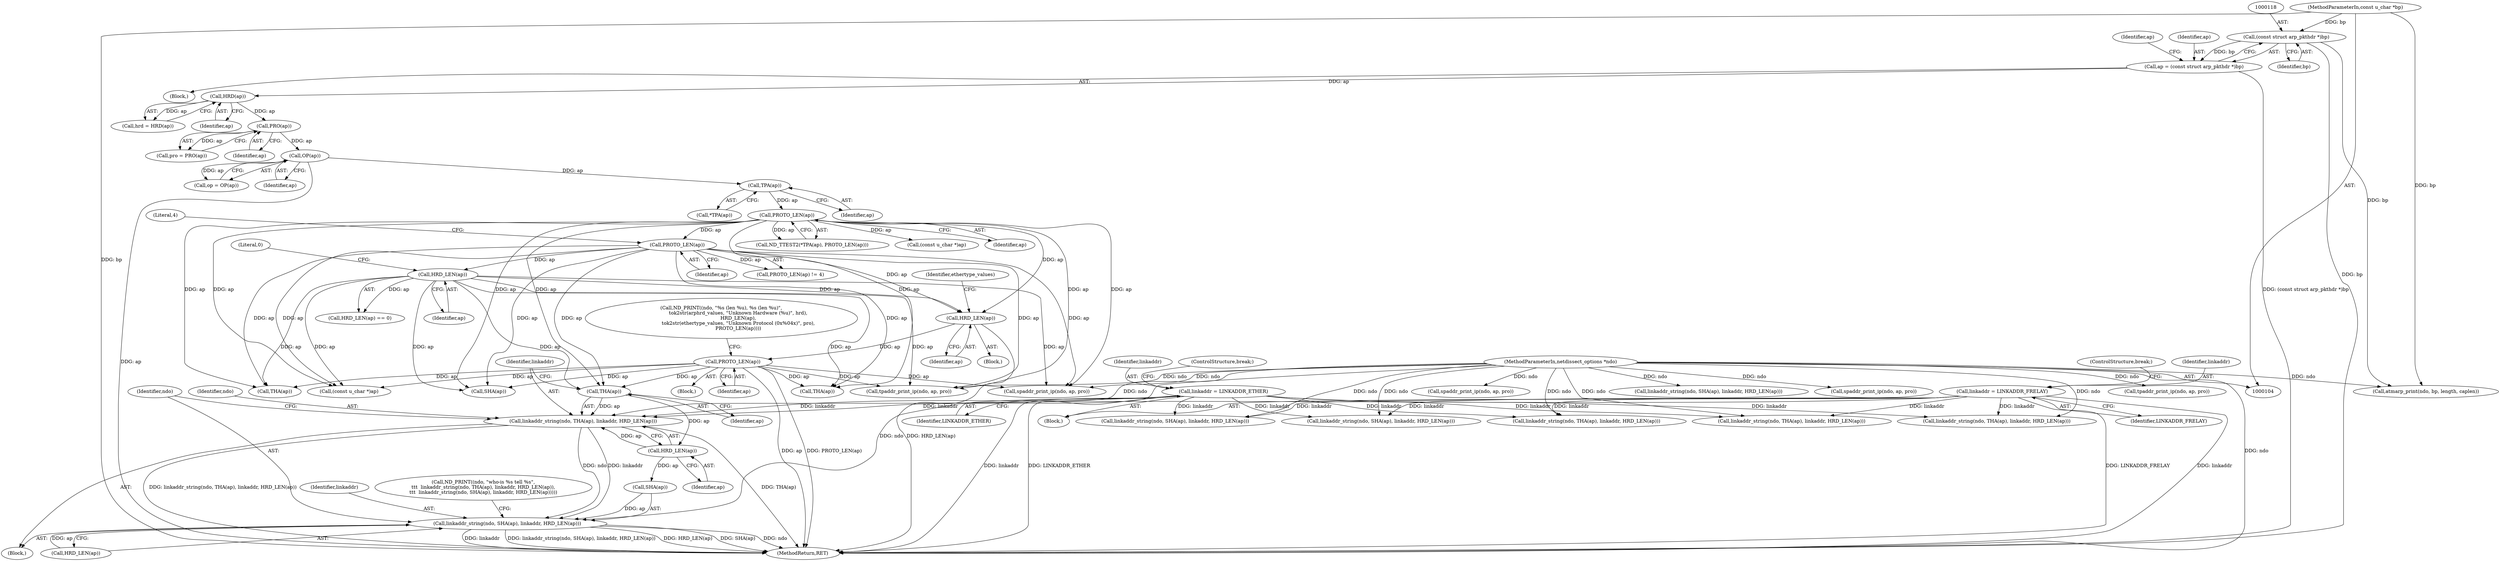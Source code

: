 digraph "0_tcpdump_13ab8d18617d616c7d343530f8a842e7143fb5cc@pointer" {
"1000358" [label="(Call,linkaddr_string(ndo, THA(ap), linkaddr, HRD_LEN(ap)))"];
"1000105" [label="(MethodParameterIn,netdissect_options *ndo)"];
"1000360" [label="(Call,THA(ap))"];
"1000227" [label="(Call,PROTO_LEN(ap))"];
"1000220" [label="(Call,HRD_LEN(ap))"];
"1000202" [label="(Call,HRD_LEN(ap))"];
"1000197" [label="(Call,PROTO_LEN(ap))"];
"1000161" [label="(Call,PROTO_LEN(ap))"];
"1000159" [label="(Call,TPA(ap))"];
"1000133" [label="(Call,OP(ap))"];
"1000129" [label="(Call,PRO(ap))"];
"1000125" [label="(Call,HRD(ap))"];
"1000115" [label="(Call,ap = (const struct arp_pkthdr *)bp)"];
"1000117" [label="(Call,(const struct arp_pkthdr *)bp)"];
"1000106" [label="(MethodParameterIn,const u_char *bp)"];
"1000151" [label="(Call,linkaddr = LINKADDR_ETHER)"];
"1000146" [label="(Call,linkaddr = LINKADDR_FRELAY)"];
"1000363" [label="(Call,HRD_LEN(ap))"];
"1000365" [label="(Call,linkaddr_string(ndo, SHA(ap), linkaddr, HRD_LEN(ap)))"];
"1000139" [label="(Call,atmarp_print(ndo, bp, length, caplen))"];
"1000325" [label="(Call,linkaddr_string(ndo, SHA(ap), linkaddr, HRD_LEN(ap)))"];
"1000197" [label="(Call,PROTO_LEN(ap))"];
"1000126" [label="(Identifier,ap)"];
"1000198" [label="(Identifier,ap)"];
"1000413" [label="(MethodReturn,RET)"];
"1000196" [label="(Call,PROTO_LEN(ap) != 4)"];
"1000224" [label="(Identifier,ethertype_values)"];
"1000370" [label="(Call,HRD_LEN(ap))"];
"1000220" [label="(Call,HRD_LEN(ap))"];
"1000221" [label="(Identifier,ap)"];
"1000122" [label="(Identifier,ap)"];
"1000362" [label="(Identifier,linkaddr)"];
"1000151" [label="(Call,linkaddr = LINKADDR_ETHER)"];
"1000294" [label="(Call,spaddr_print_ip(ndo, ap, pro))"];
"1000367" [label="(Call,SHA(ap))"];
"1000130" [label="(Identifier,ap)"];
"1000360" [label="(Call,THA(ap))"];
"1000386" [label="(Call,spaddr_print_ip(ndo, ap, pro))"];
"1000137" [label="(Block,)"];
"1000222" [label="(Block,)"];
"1000381" [label="(Call,SHA(ap))"];
"1000303" [label="(Call,linkaddr_string(ndo, SHA(ap), linkaddr, HRD_LEN(ap)))"];
"1000157" [label="(Call,ND_TTEST2(*TPA(ap), PROTO_LEN(ap)))"];
"1000277" [label="(Call,linkaddr_string(ndo, THA(ap), linkaddr, HRD_LEN(ap)))"];
"1000204" [label="(Literal,0)"];
"1000171" [label="(Call,(const u_char *)ap)"];
"1000109" [label="(Block,)"];
"1000117" [label="(Call,(const struct arp_pkthdr *)bp)"];
"1000369" [label="(Identifier,linkaddr)"];
"1000359" [label="(Identifier,ndo)"];
"1000161" [label="(Call,PROTO_LEN(ap))"];
"1000219" [label="(Block,)"];
"1000119" [label="(Identifier,bp)"];
"1000148" [label="(Identifier,LINKADDR_FRELAY)"];
"1000160" [label="(Identifier,ap)"];
"1000147" [label="(Identifier,linkaddr)"];
"1000346" [label="(Call,tpaddr_print_ip(ndo, ap, pro))"];
"1000203" [label="(Identifier,ap)"];
"1000320" [label="(Call,THA(ap))"];
"1000146" [label="(Call,linkaddr = LINKADDR_FRELAY)"];
"1000393" [label="(Call,(const u_char *)ap)"];
"1000129" [label="(Call,PRO(ap))"];
"1000153" [label="(Identifier,LINKADDR_ETHER)"];
"1000341" [label="(Call,THA(ap))"];
"1000133" [label="(Call,OP(ap))"];
"1000131" [label="(Call,op = OP(ap))"];
"1000159" [label="(Call,TPA(ap))"];
"1000125" [label="(Call,HRD(ap))"];
"1000162" [label="(Identifier,ap)"];
"1000127" [label="(Call,pro = PRO(ap))"];
"1000227" [label="(Call,PROTO_LEN(ap))"];
"1000106" [label="(MethodParameterIn,const u_char *bp)"];
"1000228" [label="(Identifier,ap)"];
"1000202" [label="(Call,HRD_LEN(ap))"];
"1000149" [label="(ControlStructure,break;)"];
"1000116" [label="(Identifier,ap)"];
"1000201" [label="(Call,HRD_LEN(ap) == 0)"];
"1000115" [label="(Call,ap = (const struct arp_pkthdr *)bp)"];
"1000358" [label="(Call,linkaddr_string(ndo, THA(ap), linkaddr, HRD_LEN(ap)))"];
"1000365" [label="(Call,linkaddr_string(ndo, SHA(ap), linkaddr, HRD_LEN(ap)))"];
"1000154" [label="(ControlStructure,break;)"];
"1000288" [label="(Call,spaddr_print_ip(ndo, ap, pro))"];
"1000134" [label="(Identifier,ap)"];
"1000152" [label="(Identifier,linkaddr)"];
"1000260" [label="(Call,tpaddr_print_ip(ndo, ap, pro))"];
"1000357" [label="(Block,)"];
"1000361" [label="(Identifier,ap)"];
"1000209" [label="(Call,ND_PRINT((ndo, \"%s (len %u), %s (len %u)\",\n                      tok2str(arphrd_values, \"Unknown Hardware (%u)\", hrd),\n                      HRD_LEN(ap),\n                      tok2str(ethertype_values, \"Unknown Protocol (0x%04x)\", pro),\n                      PROTO_LEN(ap))))"];
"1000105" [label="(MethodParameterIn,netdissect_options *ndo)"];
"1000339" [label="(Call,linkaddr_string(ndo, THA(ap), linkaddr, HRD_LEN(ap)))"];
"1000158" [label="(Call,*TPA(ap))"];
"1000379" [label="(Call,linkaddr_string(ndo, SHA(ap), linkaddr, HRD_LEN(ap)))"];
"1000363" [label="(Call,HRD_LEN(ap))"];
"1000199" [label="(Literal,4)"];
"1000123" [label="(Call,hrd = HRD(ap))"];
"1000352" [label="(Call,ND_PRINT((ndo, \"who-is %s tell %s\",\n\t\t\t  linkaddr_string(ndo, THA(ap), linkaddr, HRD_LEN(ap)),\n\t\t\t  linkaddr_string(ndo, SHA(ap), linkaddr, HRD_LEN(ap)))))"];
"1000366" [label="(Identifier,ndo)"];
"1000318" [label="(Call,linkaddr_string(ndo, THA(ap), linkaddr, HRD_LEN(ap)))"];
"1000364" [label="(Identifier,ap)"];
"1000358" -> "1000357"  [label="AST: "];
"1000358" -> "1000363"  [label="CFG: "];
"1000359" -> "1000358"  [label="AST: "];
"1000360" -> "1000358"  [label="AST: "];
"1000362" -> "1000358"  [label="AST: "];
"1000363" -> "1000358"  [label="AST: "];
"1000366" -> "1000358"  [label="CFG: "];
"1000358" -> "1000413"  [label="DDG: linkaddr_string(ndo, THA(ap), linkaddr, HRD_LEN(ap))"];
"1000358" -> "1000413"  [label="DDG: THA(ap)"];
"1000105" -> "1000358"  [label="DDG: ndo"];
"1000360" -> "1000358"  [label="DDG: ap"];
"1000151" -> "1000358"  [label="DDG: linkaddr"];
"1000146" -> "1000358"  [label="DDG: linkaddr"];
"1000363" -> "1000358"  [label="DDG: ap"];
"1000358" -> "1000365"  [label="DDG: ndo"];
"1000358" -> "1000365"  [label="DDG: linkaddr"];
"1000105" -> "1000104"  [label="AST: "];
"1000105" -> "1000413"  [label="DDG: ndo"];
"1000105" -> "1000139"  [label="DDG: ndo"];
"1000105" -> "1000260"  [label="DDG: ndo"];
"1000105" -> "1000277"  [label="DDG: ndo"];
"1000105" -> "1000288"  [label="DDG: ndo"];
"1000105" -> "1000294"  [label="DDG: ndo"];
"1000105" -> "1000303"  [label="DDG: ndo"];
"1000105" -> "1000318"  [label="DDG: ndo"];
"1000105" -> "1000325"  [label="DDG: ndo"];
"1000105" -> "1000339"  [label="DDG: ndo"];
"1000105" -> "1000346"  [label="DDG: ndo"];
"1000105" -> "1000365"  [label="DDG: ndo"];
"1000105" -> "1000379"  [label="DDG: ndo"];
"1000105" -> "1000386"  [label="DDG: ndo"];
"1000360" -> "1000361"  [label="CFG: "];
"1000361" -> "1000360"  [label="AST: "];
"1000362" -> "1000360"  [label="CFG: "];
"1000227" -> "1000360"  [label="DDG: ap"];
"1000202" -> "1000360"  [label="DDG: ap"];
"1000161" -> "1000360"  [label="DDG: ap"];
"1000197" -> "1000360"  [label="DDG: ap"];
"1000360" -> "1000363"  [label="DDG: ap"];
"1000227" -> "1000222"  [label="AST: "];
"1000227" -> "1000228"  [label="CFG: "];
"1000228" -> "1000227"  [label="AST: "];
"1000209" -> "1000227"  [label="CFG: "];
"1000227" -> "1000413"  [label="DDG: PROTO_LEN(ap)"];
"1000227" -> "1000413"  [label="DDG: ap"];
"1000220" -> "1000227"  [label="DDG: ap"];
"1000227" -> "1000260"  [label="DDG: ap"];
"1000227" -> "1000294"  [label="DDG: ap"];
"1000227" -> "1000320"  [label="DDG: ap"];
"1000227" -> "1000341"  [label="DDG: ap"];
"1000227" -> "1000381"  [label="DDG: ap"];
"1000227" -> "1000393"  [label="DDG: ap"];
"1000220" -> "1000219"  [label="AST: "];
"1000220" -> "1000221"  [label="CFG: "];
"1000221" -> "1000220"  [label="AST: "];
"1000224" -> "1000220"  [label="CFG: "];
"1000220" -> "1000413"  [label="DDG: HRD_LEN(ap)"];
"1000202" -> "1000220"  [label="DDG: ap"];
"1000161" -> "1000220"  [label="DDG: ap"];
"1000197" -> "1000220"  [label="DDG: ap"];
"1000202" -> "1000201"  [label="AST: "];
"1000202" -> "1000203"  [label="CFG: "];
"1000203" -> "1000202"  [label="AST: "];
"1000204" -> "1000202"  [label="CFG: "];
"1000202" -> "1000201"  [label="DDG: ap"];
"1000197" -> "1000202"  [label="DDG: ap"];
"1000202" -> "1000260"  [label="DDG: ap"];
"1000202" -> "1000294"  [label="DDG: ap"];
"1000202" -> "1000320"  [label="DDG: ap"];
"1000202" -> "1000341"  [label="DDG: ap"];
"1000202" -> "1000381"  [label="DDG: ap"];
"1000202" -> "1000393"  [label="DDG: ap"];
"1000197" -> "1000196"  [label="AST: "];
"1000197" -> "1000198"  [label="CFG: "];
"1000198" -> "1000197"  [label="AST: "];
"1000199" -> "1000197"  [label="CFG: "];
"1000197" -> "1000196"  [label="DDG: ap"];
"1000161" -> "1000197"  [label="DDG: ap"];
"1000197" -> "1000260"  [label="DDG: ap"];
"1000197" -> "1000294"  [label="DDG: ap"];
"1000197" -> "1000320"  [label="DDG: ap"];
"1000197" -> "1000341"  [label="DDG: ap"];
"1000197" -> "1000381"  [label="DDG: ap"];
"1000197" -> "1000393"  [label="DDG: ap"];
"1000161" -> "1000157"  [label="AST: "];
"1000161" -> "1000162"  [label="CFG: "];
"1000162" -> "1000161"  [label="AST: "];
"1000157" -> "1000161"  [label="CFG: "];
"1000161" -> "1000157"  [label="DDG: ap"];
"1000159" -> "1000161"  [label="DDG: ap"];
"1000161" -> "1000171"  [label="DDG: ap"];
"1000161" -> "1000260"  [label="DDG: ap"];
"1000161" -> "1000294"  [label="DDG: ap"];
"1000161" -> "1000320"  [label="DDG: ap"];
"1000161" -> "1000341"  [label="DDG: ap"];
"1000161" -> "1000381"  [label="DDG: ap"];
"1000161" -> "1000393"  [label="DDG: ap"];
"1000159" -> "1000158"  [label="AST: "];
"1000159" -> "1000160"  [label="CFG: "];
"1000160" -> "1000159"  [label="AST: "];
"1000158" -> "1000159"  [label="CFG: "];
"1000133" -> "1000159"  [label="DDG: ap"];
"1000133" -> "1000131"  [label="AST: "];
"1000133" -> "1000134"  [label="CFG: "];
"1000134" -> "1000133"  [label="AST: "];
"1000131" -> "1000133"  [label="CFG: "];
"1000133" -> "1000413"  [label="DDG: ap"];
"1000133" -> "1000131"  [label="DDG: ap"];
"1000129" -> "1000133"  [label="DDG: ap"];
"1000129" -> "1000127"  [label="AST: "];
"1000129" -> "1000130"  [label="CFG: "];
"1000130" -> "1000129"  [label="AST: "];
"1000127" -> "1000129"  [label="CFG: "];
"1000129" -> "1000127"  [label="DDG: ap"];
"1000125" -> "1000129"  [label="DDG: ap"];
"1000125" -> "1000123"  [label="AST: "];
"1000125" -> "1000126"  [label="CFG: "];
"1000126" -> "1000125"  [label="AST: "];
"1000123" -> "1000125"  [label="CFG: "];
"1000125" -> "1000123"  [label="DDG: ap"];
"1000115" -> "1000125"  [label="DDG: ap"];
"1000115" -> "1000109"  [label="AST: "];
"1000115" -> "1000117"  [label="CFG: "];
"1000116" -> "1000115"  [label="AST: "];
"1000117" -> "1000115"  [label="AST: "];
"1000122" -> "1000115"  [label="CFG: "];
"1000115" -> "1000413"  [label="DDG: (const struct arp_pkthdr *)bp"];
"1000117" -> "1000115"  [label="DDG: bp"];
"1000117" -> "1000119"  [label="CFG: "];
"1000118" -> "1000117"  [label="AST: "];
"1000119" -> "1000117"  [label="AST: "];
"1000117" -> "1000413"  [label="DDG: bp"];
"1000106" -> "1000117"  [label="DDG: bp"];
"1000117" -> "1000139"  [label="DDG: bp"];
"1000106" -> "1000104"  [label="AST: "];
"1000106" -> "1000413"  [label="DDG: bp"];
"1000106" -> "1000139"  [label="DDG: bp"];
"1000151" -> "1000137"  [label="AST: "];
"1000151" -> "1000153"  [label="CFG: "];
"1000152" -> "1000151"  [label="AST: "];
"1000153" -> "1000151"  [label="AST: "];
"1000154" -> "1000151"  [label="CFG: "];
"1000151" -> "1000413"  [label="DDG: linkaddr"];
"1000151" -> "1000413"  [label="DDG: LINKADDR_ETHER"];
"1000151" -> "1000277"  [label="DDG: linkaddr"];
"1000151" -> "1000303"  [label="DDG: linkaddr"];
"1000151" -> "1000318"  [label="DDG: linkaddr"];
"1000151" -> "1000339"  [label="DDG: linkaddr"];
"1000151" -> "1000379"  [label="DDG: linkaddr"];
"1000146" -> "1000137"  [label="AST: "];
"1000146" -> "1000148"  [label="CFG: "];
"1000147" -> "1000146"  [label="AST: "];
"1000148" -> "1000146"  [label="AST: "];
"1000149" -> "1000146"  [label="CFG: "];
"1000146" -> "1000413"  [label="DDG: LINKADDR_FRELAY"];
"1000146" -> "1000413"  [label="DDG: linkaddr"];
"1000146" -> "1000277"  [label="DDG: linkaddr"];
"1000146" -> "1000303"  [label="DDG: linkaddr"];
"1000146" -> "1000318"  [label="DDG: linkaddr"];
"1000146" -> "1000339"  [label="DDG: linkaddr"];
"1000146" -> "1000379"  [label="DDG: linkaddr"];
"1000363" -> "1000364"  [label="CFG: "];
"1000364" -> "1000363"  [label="AST: "];
"1000363" -> "1000367"  [label="DDG: ap"];
"1000365" -> "1000357"  [label="AST: "];
"1000365" -> "1000370"  [label="CFG: "];
"1000366" -> "1000365"  [label="AST: "];
"1000367" -> "1000365"  [label="AST: "];
"1000369" -> "1000365"  [label="AST: "];
"1000370" -> "1000365"  [label="AST: "];
"1000352" -> "1000365"  [label="CFG: "];
"1000365" -> "1000413"  [label="DDG: linkaddr"];
"1000365" -> "1000413"  [label="DDG: linkaddr_string(ndo, SHA(ap), linkaddr, HRD_LEN(ap))"];
"1000365" -> "1000413"  [label="DDG: HRD_LEN(ap)"];
"1000365" -> "1000413"  [label="DDG: SHA(ap)"];
"1000365" -> "1000413"  [label="DDG: ndo"];
"1000367" -> "1000365"  [label="DDG: ap"];
"1000370" -> "1000365"  [label="DDG: ap"];
}
